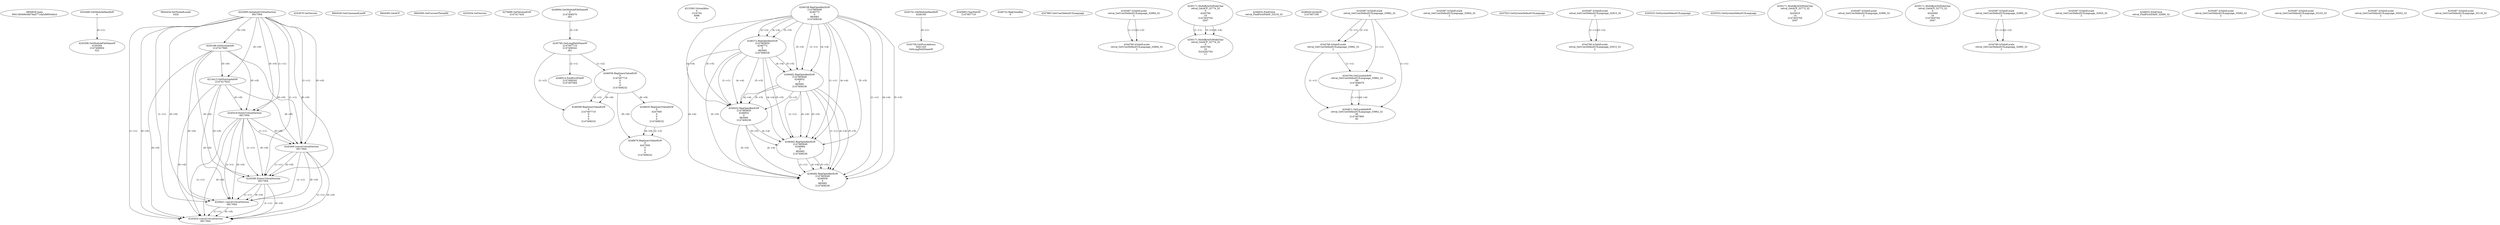 // Global SCDG with merge call
digraph {
	0 [label="6850628.main
00013b0490c8d79ad771da5d99544dc2"]
	1 [label="4254480.GetModuleHandleW
0"]
	2 [label="6844434.SetThreadLocale
1024"]
	3 [label="4243965.InitializeCriticalSection
6917004"]
	4 [label="4243979.GetVersion
"]
	5 [label="4250188.GetSystemInfo
2147417660"]
	3 -> 5 [label="(0-->0)"]
	6 [label="6844540.GetCommandLineW
"]
	7 [label="4214413.GetStartupInfoW
2147417624"]
	3 -> 7 [label="(0-->0)"]
	5 -> 7 [label="(0-->0)"]
	8 [label="6844560.GetACP
"]
	9 [label="6844580.GetCurrentThreadId
"]
	10 [label="4250204.GetVersion
"]
	11 [label="4276690.GetVersionExW
2147417420"]
	12 [label="4243306.GetModuleFileNameW
4194304
2147408904
522"]
	1 -> 12 [label="(0-->1)"]
	13 [label="4248064.GetModuleFileNameW
0
2147408370
261"]
	14 [label="4215383.VirtualAlloc
0
1310704
4096
4"]
	15 [label="4246338.RegOpenKeyExW
2147483649
4246772
0
983065
2147408236"]
	16 [label="4245741.GetModuleHandleW
4246160"]
	17 [label="4245758.GetProcAddress
9441320
GetLongPathNameW"]
	16 -> 17 [label="(0-->1)"]
	18 [label="4245785.GetLongPathNameW
2147407710
2147406542
261"]
	13 -> 18 [label="(3-->3)"]
	19 [label="4245683.CharNextW
2147407716"]
	20 [label="4246556.RegQueryValueExW
0
2147407710
0
0
0
2147408232"]
	18 -> 20 [label="(1-->2)"]
	21 [label="4246635.RegQueryValueExW
0
4247000
0
0
0
2147408232"]
	20 -> 21 [label="(6-->6)"]
	22 [label="4246722.RegCloseKey
0"]
	23 [label="4247883.GetUserDefaultUILanguage
"]
	24 [label="4245418.EnterCriticalSection
6917004"]
	3 -> 24 [label="(1-->1)"]
	3 -> 24 [label="(0-->0)"]
	5 -> 24 [label="(0-->0)"]
	7 -> 24 [label="(0-->0)"]
	25 [label="4245469.LeaveCriticalSection
6917004"]
	3 -> 25 [label="(1-->1)"]
	24 -> 25 [label="(1-->1)"]
	3 -> 25 [label="(0-->0)"]
	5 -> 25 [label="(0-->0)"]
	7 -> 25 [label="(0-->0)"]
	24 -> 25 [label="(0-->0)"]
	26 [label="4245487.IsValidLocale
retval_GetUserDefaultUILanguage_32894_32
2"]
	27 [label="4250171.MultiByteToWideChar
retval_GetACP_32774_32
0
4243784
10
2147403704
2047"]
	28 [label="4250171.MultiByteToWideChar
retval_GetACP_32774_32
0
4243784
10
3224282764
11"]
	27 -> 28 [label="(1-->1)"]
	27 -> 28 [label="(3-->3)"]
	27 -> 28 [label="(4-->4)"]
	29 [label="4246372.RegOpenKeyExW
2147483650
4246772
0
983065
2147408236"]
	15 -> 29 [label="(2-->2)"]
	15 -> 29 [label="(4-->4)"]
	15 -> 29 [label="(5-->5)"]
	30 [label="4246402.RegOpenKeyExW
2147483649
4246832
0
983065
2147408236"]
	15 -> 30 [label="(1-->1)"]
	15 -> 30 [label="(4-->4)"]
	29 -> 30 [label="(4-->4)"]
	15 -> 30 [label="(5-->5)"]
	29 -> 30 [label="(5-->5)"]
	31 [label="4246014.FindFirstFileW
2147406542
2147407064"]
	18 -> 31 [label="(2-->1)"]
	32 [label="4246032.FindClose
retval_FindFirstFileW_33219_32"]
	33 [label="4246044.lstrlenW
2147407108"]
	34 [label="4245487.IsValidLocale
retval_GetUserDefaultUILanguage_33962_32
2"]
	35 [label="4244766.IsValidLocale
retval_GetUserDefaultUILanguage_33962_32
2"]
	34 -> 35 [label="(1-->1)"]
	34 -> 35 [label="(2-->2)"]
	36 [label="4244794.GetLocaleInfoW
retval_GetUserDefaultUILanguage_33962_32
89
2147408070
85"]
	34 -> 36 [label="(1-->1)"]
	35 -> 36 [label="(1-->1)"]
	37 [label="4244811.GetLocaleInfoW
retval_GetUserDefaultUILanguage_33962_32
90
2147407900
85"]
	34 -> 37 [label="(1-->1)"]
	35 -> 37 [label="(1-->1)"]
	36 -> 37 [label="(1-->1)"]
	36 -> 37 [label="(4-->4)"]
	38 [label="4246432.RegOpenKeyExW
2147483650
4246832
0
983065
2147408236"]
	29 -> 38 [label="(1-->1)"]
	30 -> 38 [label="(2-->2)"]
	15 -> 38 [label="(4-->4)"]
	29 -> 38 [label="(4-->4)"]
	30 -> 38 [label="(4-->4)"]
	15 -> 38 [label="(5-->5)"]
	29 -> 38 [label="(5-->5)"]
	30 -> 38 [label="(5-->5)"]
	39 [label="4246462.RegOpenKeyExW
2147483649
4246884
0
983065
2147408236"]
	15 -> 39 [label="(1-->1)"]
	30 -> 39 [label="(1-->1)"]
	15 -> 39 [label="(4-->4)"]
	29 -> 39 [label="(4-->4)"]
	30 -> 39 [label="(4-->4)"]
	38 -> 39 [label="(4-->4)"]
	15 -> 39 [label="(5-->5)"]
	29 -> 39 [label="(5-->5)"]
	30 -> 39 [label="(5-->5)"]
	38 -> 39 [label="(5-->5)"]
	40 [label="4246492.RegOpenKeyExW
2147483649
4246936
0
983065
2147408236"]
	15 -> 40 [label="(1-->1)"]
	30 -> 40 [label="(1-->1)"]
	39 -> 40 [label="(1-->1)"]
	15 -> 40 [label="(4-->4)"]
	29 -> 40 [label="(4-->4)"]
	30 -> 40 [label="(4-->4)"]
	38 -> 40 [label="(4-->4)"]
	39 -> 40 [label="(4-->4)"]
	15 -> 40 [label="(5-->5)"]
	29 -> 40 [label="(5-->5)"]
	30 -> 40 [label="(5-->5)"]
	38 -> 40 [label="(5-->5)"]
	39 -> 40 [label="(5-->5)"]
	41 [label="4246599.RegQueryValueExW
0
2147407710
0
0
0
2147408232"]
	18 -> 41 [label="(1-->2)"]
	20 -> 41 [label="(2-->2)"]
	20 -> 41 [label="(6-->6)"]
	42 [label="4245487.IsValidLocale
retval_GetUserDefaultUILanguage_33904_32
2"]
	43 [label="4245580.EnterCriticalSection
6917004"]
	3 -> 43 [label="(1-->1)"]
	24 -> 43 [label="(1-->1)"]
	25 -> 43 [label="(1-->1)"]
	3 -> 43 [label="(0-->0)"]
	5 -> 43 [label="(0-->0)"]
	7 -> 43 [label="(0-->0)"]
	24 -> 43 [label="(0-->0)"]
	25 -> 43 [label="(0-->0)"]
	44 [label="4245621.LeaveCriticalSection
6917004"]
	3 -> 44 [label="(1-->1)"]
	24 -> 44 [label="(1-->1)"]
	25 -> 44 [label="(1-->1)"]
	43 -> 44 [label="(1-->1)"]
	3 -> 44 [label="(0-->0)"]
	5 -> 44 [label="(0-->0)"]
	7 -> 44 [label="(0-->0)"]
	24 -> 44 [label="(0-->0)"]
	25 -> 44 [label="(0-->0)"]
	43 -> 44 [label="(0-->0)"]
	45 [label="4247923.GetSystemDefaultUILanguage
"]
	46 [label="4245454.LeaveCriticalSection
6917004"]
	3 -> 46 [label="(1-->1)"]
	24 -> 46 [label="(1-->1)"]
	25 -> 46 [label="(1-->1)"]
	43 -> 46 [label="(1-->1)"]
	44 -> 46 [label="(1-->1)"]
	3 -> 46 [label="(0-->0)"]
	5 -> 46 [label="(0-->0)"]
	7 -> 46 [label="(0-->0)"]
	24 -> 46 [label="(0-->0)"]
	25 -> 46 [label="(0-->0)"]
	43 -> 46 [label="(0-->0)"]
	44 -> 46 [label="(0-->0)"]
	47 [label="4245487.IsValidLocale
retval_GetUserDefaultUILanguage_32915_32
2"]
	48 [label="4244766.IsValidLocale
retval_GetUserDefaultUILanguage_32915_32
2"]
	47 -> 48 [label="(1-->1)"]
	47 -> 48 [label="(2-->2)"]
	49 [label="4245525.GetSystemDefaultUILanguage
"]
	50 [label="4245552.GetSystemDefaultUILanguage
"]
	51 [label="4250171.MultiByteToWideChar
retval_GetACP_32773_32
0
4243616
14
2147403704
2047"]
	52 [label="4245487.IsValidLocale
retval_GetUserDefaultUILanguage_32990_32
2"]
	53 [label="4250171.MultiByteToWideChar
retval_GetACP_32773_32
0
4243560
16
2147403704
2047"]
	54 [label="4246676.RegQueryValueExW
0
4247000
0
0
0
2147408232"]
	21 -> 54 [label="(2-->2)"]
	20 -> 54 [label="(6-->6)"]
	21 -> 54 [label="(6-->6)"]
	55 [label="4245487.IsValidLocale
retval_GetUserDefaultUILanguage_32895_32
2"]
	56 [label="4244766.IsValidLocale
retval_GetUserDefaultUILanguage_32895_32
2"]
	55 -> 56 [label="(1-->1)"]
	55 -> 56 [label="(2-->2)"]
	57 [label="4245487.IsValidLocale
retval_GetUserDefaultUILanguage_32925_32
2"]
	58 [label="4246032.FindClose
retval_FindFirstFileW_32890_32"]
	59 [label="4245487.IsValidLocale
retval_GetUserDefaultUILanguage_33063_32
2"]
	60 [label="4245487.IsValidLocale
retval_GetUserDefaultUILanguage_33103_32
2"]
	61 [label="4245487.IsValidLocale
retval_GetUserDefaultUILanguage_33052_32
2"]
	62 [label="4244766.IsValidLocale
retval_GetUserDefaultUILanguage_32894_32
2"]
	26 -> 62 [label="(1-->1)"]
	26 -> 62 [label="(2-->2)"]
	63 [label="4245487.IsValidLocale
retval_GetUserDefaultUILanguage_33118_32
2"]
}
